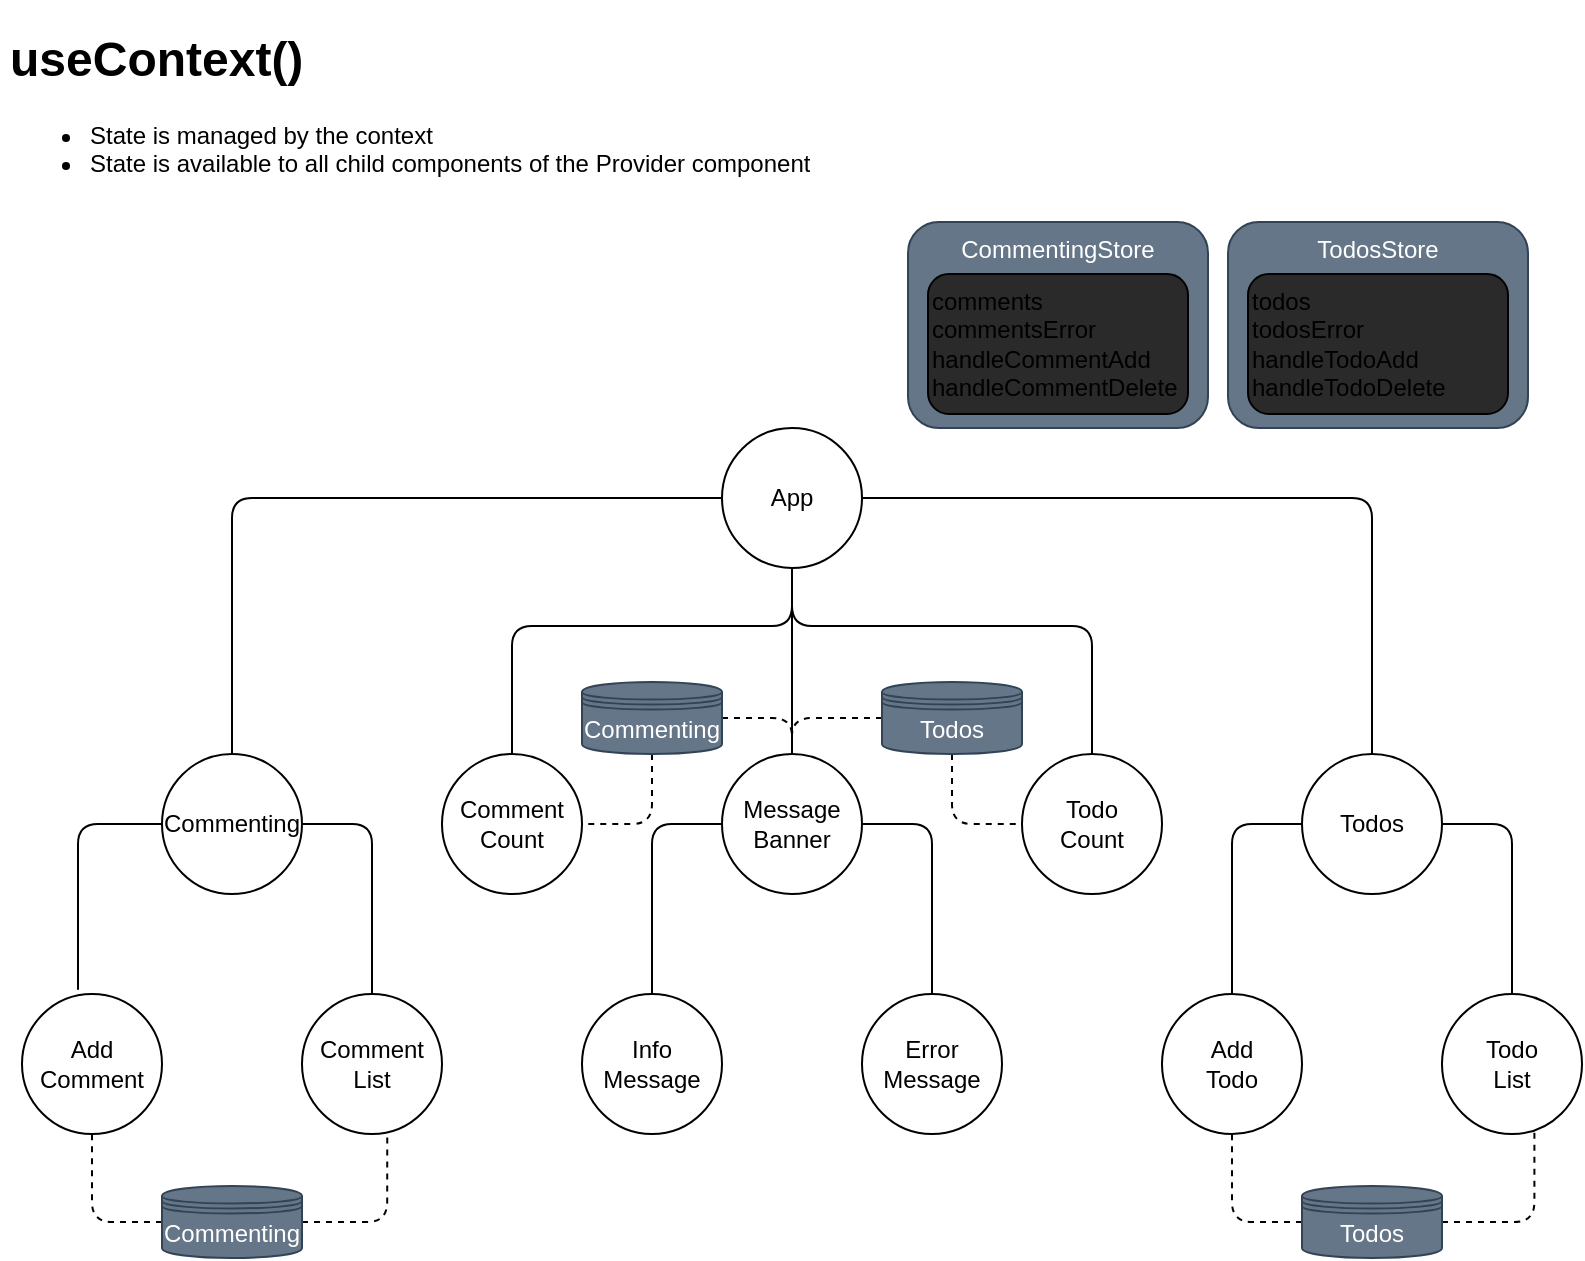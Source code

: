 <mxfile>
    <diagram id="vr3E3tX2wvVX0EuAh0Dt" name="Page-1">
        <mxGraphModel dx="990" dy="567" grid="1" gridSize="10" guides="1" tooltips="1" connect="1" arrows="1" fold="1" page="1" pageScale="1" pageWidth="850" pageHeight="1100" math="0" shadow="0">
            <root>
                <mxCell id="0"/>
                <mxCell id="1" parent="0"/>
                <mxCell id="27" style="edgeStyle=orthogonalEdgeStyle;html=1;exitX=0;exitY=0.5;exitDx=0;exitDy=0;entryX=0.5;entryY=0;entryDx=0;entryDy=0;endArrow=none;endFill=0;" parent="1" source="2" target="12" edge="1">
                    <mxGeometry relative="1" as="geometry"/>
                </mxCell>
                <mxCell id="28" value="" style="edgeStyle=orthogonalEdgeStyle;html=1;exitX=1;exitY=0.5;exitDx=0;exitDy=0;entryX=0.5;entryY=0;entryDx=0;entryDy=0;endArrow=none;endFill=0;" parent="1" source="2" target="11" edge="1">
                    <mxGeometry x="0.383" relative="1" as="geometry">
                        <mxPoint as="offset"/>
                    </mxGeometry>
                </mxCell>
                <mxCell id="2" value="Message&lt;br&gt;Banner" style="ellipse;whiteSpace=wrap;html=1;aspect=fixed;" parent="1" vertex="1">
                    <mxGeometry x="387" y="384" width="70" height="70" as="geometry"/>
                </mxCell>
                <mxCell id="3" value="Comment&lt;br&gt;Count" style="ellipse;whiteSpace=wrap;html=1;aspect=fixed;" parent="1" vertex="1">
                    <mxGeometry x="247" y="384" width="70" height="70" as="geometry"/>
                </mxCell>
                <mxCell id="18" value="" style="edgeStyle=orthogonalEdgeStyle;html=1;exitX=0;exitY=0.5;exitDx=0;exitDy=0;entryX=0.5;entryY=0;entryDx=0;entryDy=0;endArrow=none;endFill=0;" parent="1" source="5" target="9" edge="1">
                    <mxGeometry x="0.641" relative="1" as="geometry">
                        <mxPoint as="offset"/>
                    </mxGeometry>
                </mxCell>
                <mxCell id="20" value="" style="edgeStyle=orthogonalEdgeStyle;html=1;exitX=1;exitY=0.5;exitDx=0;exitDy=0;entryX=0.5;entryY=0;entryDx=0;entryDy=0;endArrow=none;endFill=0;" parent="1" source="5" target="10" edge="1">
                    <mxGeometry x="0.702" relative="1" as="geometry">
                        <mxPoint as="offset"/>
                    </mxGeometry>
                </mxCell>
                <mxCell id="22" value="" style="edgeStyle=orthogonalEdgeStyle;html=1;exitX=0.5;exitY=1;exitDx=0;exitDy=0;endArrow=none;endFill=0;" parent="1" source="5" target="2" edge="1">
                    <mxGeometry x="-0.011" relative="1" as="geometry">
                        <mxPoint x="422" y="313" as="sourcePoint"/>
                        <mxPoint as="offset"/>
                    </mxGeometry>
                </mxCell>
                <mxCell id="23" value="" style="edgeStyle=orthogonalEdgeStyle;html=1;exitX=0.5;exitY=1;exitDx=0;exitDy=0;entryX=0.5;entryY=0;entryDx=0;entryDy=0;endArrow=none;endFill=0;" parent="1" source="5" target="3" edge="1">
                    <mxGeometry relative="1" as="geometry">
                        <mxPoint x="422" y="313" as="sourcePoint"/>
                        <Array as="points">
                            <mxPoint x="422" y="320"/>
                            <mxPoint x="282" y="320"/>
                        </Array>
                    </mxGeometry>
                </mxCell>
                <mxCell id="63" style="edgeStyle=orthogonalEdgeStyle;html=1;exitX=0.5;exitY=1;exitDx=0;exitDy=0;entryX=0.5;entryY=0;entryDx=0;entryDy=0;startArrow=none;startFill=0;endArrow=none;endFill=0;" parent="1" source="5" target="8" edge="1">
                    <mxGeometry relative="1" as="geometry">
                        <Array as="points">
                            <mxPoint x="422" y="320"/>
                            <mxPoint x="572" y="320"/>
                        </Array>
                    </mxGeometry>
                </mxCell>
                <mxCell id="5" value="App" style="ellipse;whiteSpace=wrap;html=1;aspect=fixed;" parent="1" vertex="1">
                    <mxGeometry x="387" y="221" width="70" height="70" as="geometry"/>
                </mxCell>
                <mxCell id="8" value="Todo&lt;br&gt;Count" style="ellipse;whiteSpace=wrap;html=1;aspect=fixed;" parent="1" vertex="1">
                    <mxGeometry x="537" y="384" width="70" height="70" as="geometry"/>
                </mxCell>
                <mxCell id="25" value="" style="edgeStyle=orthogonalEdgeStyle;html=1;exitX=0;exitY=0.5;exitDx=0;exitDy=0;entryX=0.4;entryY=-0.031;entryDx=0;entryDy=0;entryPerimeter=0;endArrow=none;endFill=0;" parent="1" source="9" target="16" edge="1">
                    <mxGeometry x="0.442" relative="1" as="geometry">
                        <mxPoint as="offset"/>
                    </mxGeometry>
                </mxCell>
                <mxCell id="26" value="" style="edgeStyle=orthogonalEdgeStyle;html=1;exitX=1;exitY=0.5;exitDx=0;exitDy=0;entryX=0.5;entryY=0;entryDx=0;entryDy=0;endArrow=none;endFill=0;" parent="1" source="9" target="15" edge="1">
                    <mxGeometry x="0.383" relative="1" as="geometry">
                        <mxPoint as="offset"/>
                    </mxGeometry>
                </mxCell>
                <mxCell id="9" value="Commenting" style="ellipse;whiteSpace=wrap;html=1;aspect=fixed;" parent="1" vertex="1">
                    <mxGeometry x="107" y="384" width="70" height="70" as="geometry"/>
                </mxCell>
                <mxCell id="29" value="" style="edgeStyle=orthogonalEdgeStyle;html=1;exitX=0;exitY=0.5;exitDx=0;exitDy=0;entryX=0.5;entryY=0;entryDx=0;entryDy=0;endArrow=none;endFill=0;" parent="1" source="10" target="13" edge="1">
                    <mxGeometry x="0.55" relative="1" as="geometry">
                        <mxPoint as="offset"/>
                    </mxGeometry>
                </mxCell>
                <mxCell id="30" value="" style="edgeStyle=orthogonalEdgeStyle;html=1;exitX=1;exitY=0.5;exitDx=0;exitDy=0;entryX=0.5;entryY=0;entryDx=0;entryDy=0;endArrow=none;endFill=0;" parent="1" source="10" target="14" edge="1">
                    <mxGeometry x="0.55" relative="1" as="geometry">
                        <mxPoint as="offset"/>
                    </mxGeometry>
                </mxCell>
                <mxCell id="10" value="Todos" style="ellipse;whiteSpace=wrap;html=1;aspect=fixed;" parent="1" vertex="1">
                    <mxGeometry x="677" y="384" width="70" height="70" as="geometry"/>
                </mxCell>
                <mxCell id="11" value="Error&lt;br&gt;Message" style="ellipse;whiteSpace=wrap;html=1;aspect=fixed;" parent="1" vertex="1">
                    <mxGeometry x="457" y="504" width="70" height="70" as="geometry"/>
                </mxCell>
                <mxCell id="12" value="Info&lt;br&gt;Message" style="ellipse;whiteSpace=wrap;html=1;aspect=fixed;" parent="1" vertex="1">
                    <mxGeometry x="317" y="504" width="70" height="70" as="geometry"/>
                </mxCell>
                <mxCell id="13" value="Add&lt;br&gt;Todo" style="ellipse;whiteSpace=wrap;html=1;aspect=fixed;" parent="1" vertex="1">
                    <mxGeometry x="607" y="504" width="70" height="70" as="geometry"/>
                </mxCell>
                <mxCell id="14" value="Todo&lt;br&gt;List" style="ellipse;whiteSpace=wrap;html=1;aspect=fixed;" parent="1" vertex="1">
                    <mxGeometry x="747" y="504" width="70" height="70" as="geometry"/>
                </mxCell>
                <mxCell id="15" value="Comment&lt;br&gt;List" style="ellipse;whiteSpace=wrap;html=1;aspect=fixed;" parent="1" vertex="1">
                    <mxGeometry x="177" y="504" width="70" height="70" as="geometry"/>
                </mxCell>
                <mxCell id="16" value="Add&lt;br&gt;Comment" style="ellipse;whiteSpace=wrap;html=1;aspect=fixed;" parent="1" vertex="1">
                    <mxGeometry x="37" y="504" width="70" height="70" as="geometry"/>
                </mxCell>
                <mxCell id="17" value="&lt;h1&gt;useContext()&lt;/h1&gt;&lt;p&gt;&lt;/p&gt;&lt;ul&gt;&lt;li&gt;&lt;span&gt;State is managed by the context&lt;/span&gt;&lt;/li&gt;&lt;li&gt;&lt;span&gt;State is available to all child components of the Provider component&lt;/span&gt;&lt;/li&gt;&lt;/ul&gt;&lt;p&gt;&lt;/p&gt;" style="text;html=1;strokeColor=none;fillColor=none;spacing=5;spacingTop=-20;whiteSpace=wrap;overflow=hidden;rounded=0;" parent="1" vertex="1">
                    <mxGeometry x="26" y="17" width="424" height="100" as="geometry"/>
                </mxCell>
                <mxCell id="35" value="CommentingStore" style="rounded=1;whiteSpace=wrap;html=1;fillColor=#647687;verticalAlign=top;fontColor=#ffffff;strokeColor=#314354;" parent="1" vertex="1">
                    <mxGeometry x="480" y="118" width="150" height="103" as="geometry"/>
                </mxCell>
                <mxCell id="37" value="comments&lt;br&gt;commentsError&lt;br&gt;handleCommentAdd&lt;br&gt;handleCommentDelete" style="rounded=1;whiteSpace=wrap;html=1;fillColor=#2A2A2A;align=left;" parent="1" vertex="1">
                    <mxGeometry x="490" y="144" width="130" height="70" as="geometry"/>
                </mxCell>
                <mxCell id="79" value="TodosStore" style="rounded=1;whiteSpace=wrap;html=1;fillColor=#647687;verticalAlign=top;fontColor=#ffffff;strokeColor=#314354;" parent="1" vertex="1">
                    <mxGeometry x="640" y="118" width="150" height="103" as="geometry"/>
                </mxCell>
                <mxCell id="38" value="todos&lt;br&gt;todosError&lt;br&gt;handleTodoAdd&lt;br&gt;handleTodoDelete" style="rounded=1;whiteSpace=wrap;html=1;fillColor=#2A2A2A;align=left;" parent="1" vertex="1">
                    <mxGeometry x="650" y="144" width="130" height="70" as="geometry"/>
                </mxCell>
                <mxCell id="86" style="edgeStyle=orthogonalEdgeStyle;html=1;exitX=0.5;exitY=1;exitDx=0;exitDy=0;entryX=1;entryY=0.5;entryDx=0;entryDy=0;dashed=1;endArrow=none;endFill=0;" parent="1" source="80" target="3" edge="1">
                    <mxGeometry relative="1" as="geometry"/>
                </mxCell>
                <mxCell id="88" style="edgeStyle=orthogonalEdgeStyle;html=1;exitX=1;exitY=0.5;exitDx=0;exitDy=0;entryX=0.5;entryY=0;entryDx=0;entryDy=0;dashed=1;endArrow=none;endFill=0;" parent="1" source="80" target="2" edge="1">
                    <mxGeometry relative="1" as="geometry"/>
                </mxCell>
                <mxCell id="80" value="Commenting" style="shape=datastore;whiteSpace=wrap;html=1;fillColor=#647687;fontColor=#ffffff;strokeColor=#314354;" parent="1" vertex="1">
                    <mxGeometry x="317" y="348" width="70" height="36" as="geometry"/>
                </mxCell>
                <mxCell id="89" style="edgeStyle=orthogonalEdgeStyle;html=1;exitX=0;exitY=0.5;exitDx=0;exitDy=0;entryX=0.5;entryY=0;entryDx=0;entryDy=0;dashed=1;endArrow=none;endFill=0;" parent="1" source="82" target="2" edge="1">
                    <mxGeometry relative="1" as="geometry"/>
                </mxCell>
                <mxCell id="92" style="edgeStyle=orthogonalEdgeStyle;html=1;exitX=0.5;exitY=1;exitDx=0;exitDy=0;entryX=0;entryY=0.5;entryDx=0;entryDy=0;dashed=1;endArrow=none;endFill=0;" parent="1" source="82" target="8" edge="1">
                    <mxGeometry relative="1" as="geometry"/>
                </mxCell>
                <mxCell id="82" value="Todos" style="shape=datastore;whiteSpace=wrap;html=1;fillColor=#647687;fontColor=#ffffff;strokeColor=#314354;" parent="1" vertex="1">
                    <mxGeometry x="467" y="348" width="70" height="36" as="geometry"/>
                </mxCell>
                <mxCell id="95" style="edgeStyle=orthogonalEdgeStyle;html=1;exitX=0;exitY=0.5;exitDx=0;exitDy=0;entryX=0.5;entryY=1;entryDx=0;entryDy=0;dashed=1;endArrow=none;endFill=0;" parent="1" source="84" target="13" edge="1">
                    <mxGeometry relative="1" as="geometry"/>
                </mxCell>
                <mxCell id="96" style="edgeStyle=orthogonalEdgeStyle;html=1;exitX=1;exitY=0.5;exitDx=0;exitDy=0;entryX=0.66;entryY=0.974;entryDx=0;entryDy=0;entryPerimeter=0;dashed=1;endArrow=none;endFill=0;" parent="1" source="84" target="14" edge="1">
                    <mxGeometry relative="1" as="geometry"/>
                </mxCell>
                <mxCell id="84" value="Todos" style="shape=datastore;whiteSpace=wrap;html=1;fillColor=#647687;fontColor=#ffffff;strokeColor=#314354;" parent="1" vertex="1">
                    <mxGeometry x="677" y="600" width="70" height="36" as="geometry"/>
                </mxCell>
                <mxCell id="93" style="edgeStyle=orthogonalEdgeStyle;html=1;exitX=0;exitY=0.5;exitDx=0;exitDy=0;entryX=0.5;entryY=1;entryDx=0;entryDy=0;dashed=1;endArrow=none;endFill=0;" parent="1" source="85" target="16" edge="1">
                    <mxGeometry relative="1" as="geometry"/>
                </mxCell>
                <mxCell id="94" style="edgeStyle=orthogonalEdgeStyle;html=1;exitX=1;exitY=0.5;exitDx=0;exitDy=0;entryX=0.609;entryY=0.997;entryDx=0;entryDy=0;entryPerimeter=0;dashed=1;endArrow=none;endFill=0;" parent="1" source="85" target="15" edge="1">
                    <mxGeometry relative="1" as="geometry"/>
                </mxCell>
                <mxCell id="85" value="Commenting" style="shape=datastore;whiteSpace=wrap;html=1;fillColor=#647687;fontColor=#ffffff;strokeColor=#314354;" parent="1" vertex="1">
                    <mxGeometry x="107" y="600" width="70" height="36" as="geometry"/>
                </mxCell>
            </root>
        </mxGraphModel>
    </diagram>
</mxfile>
